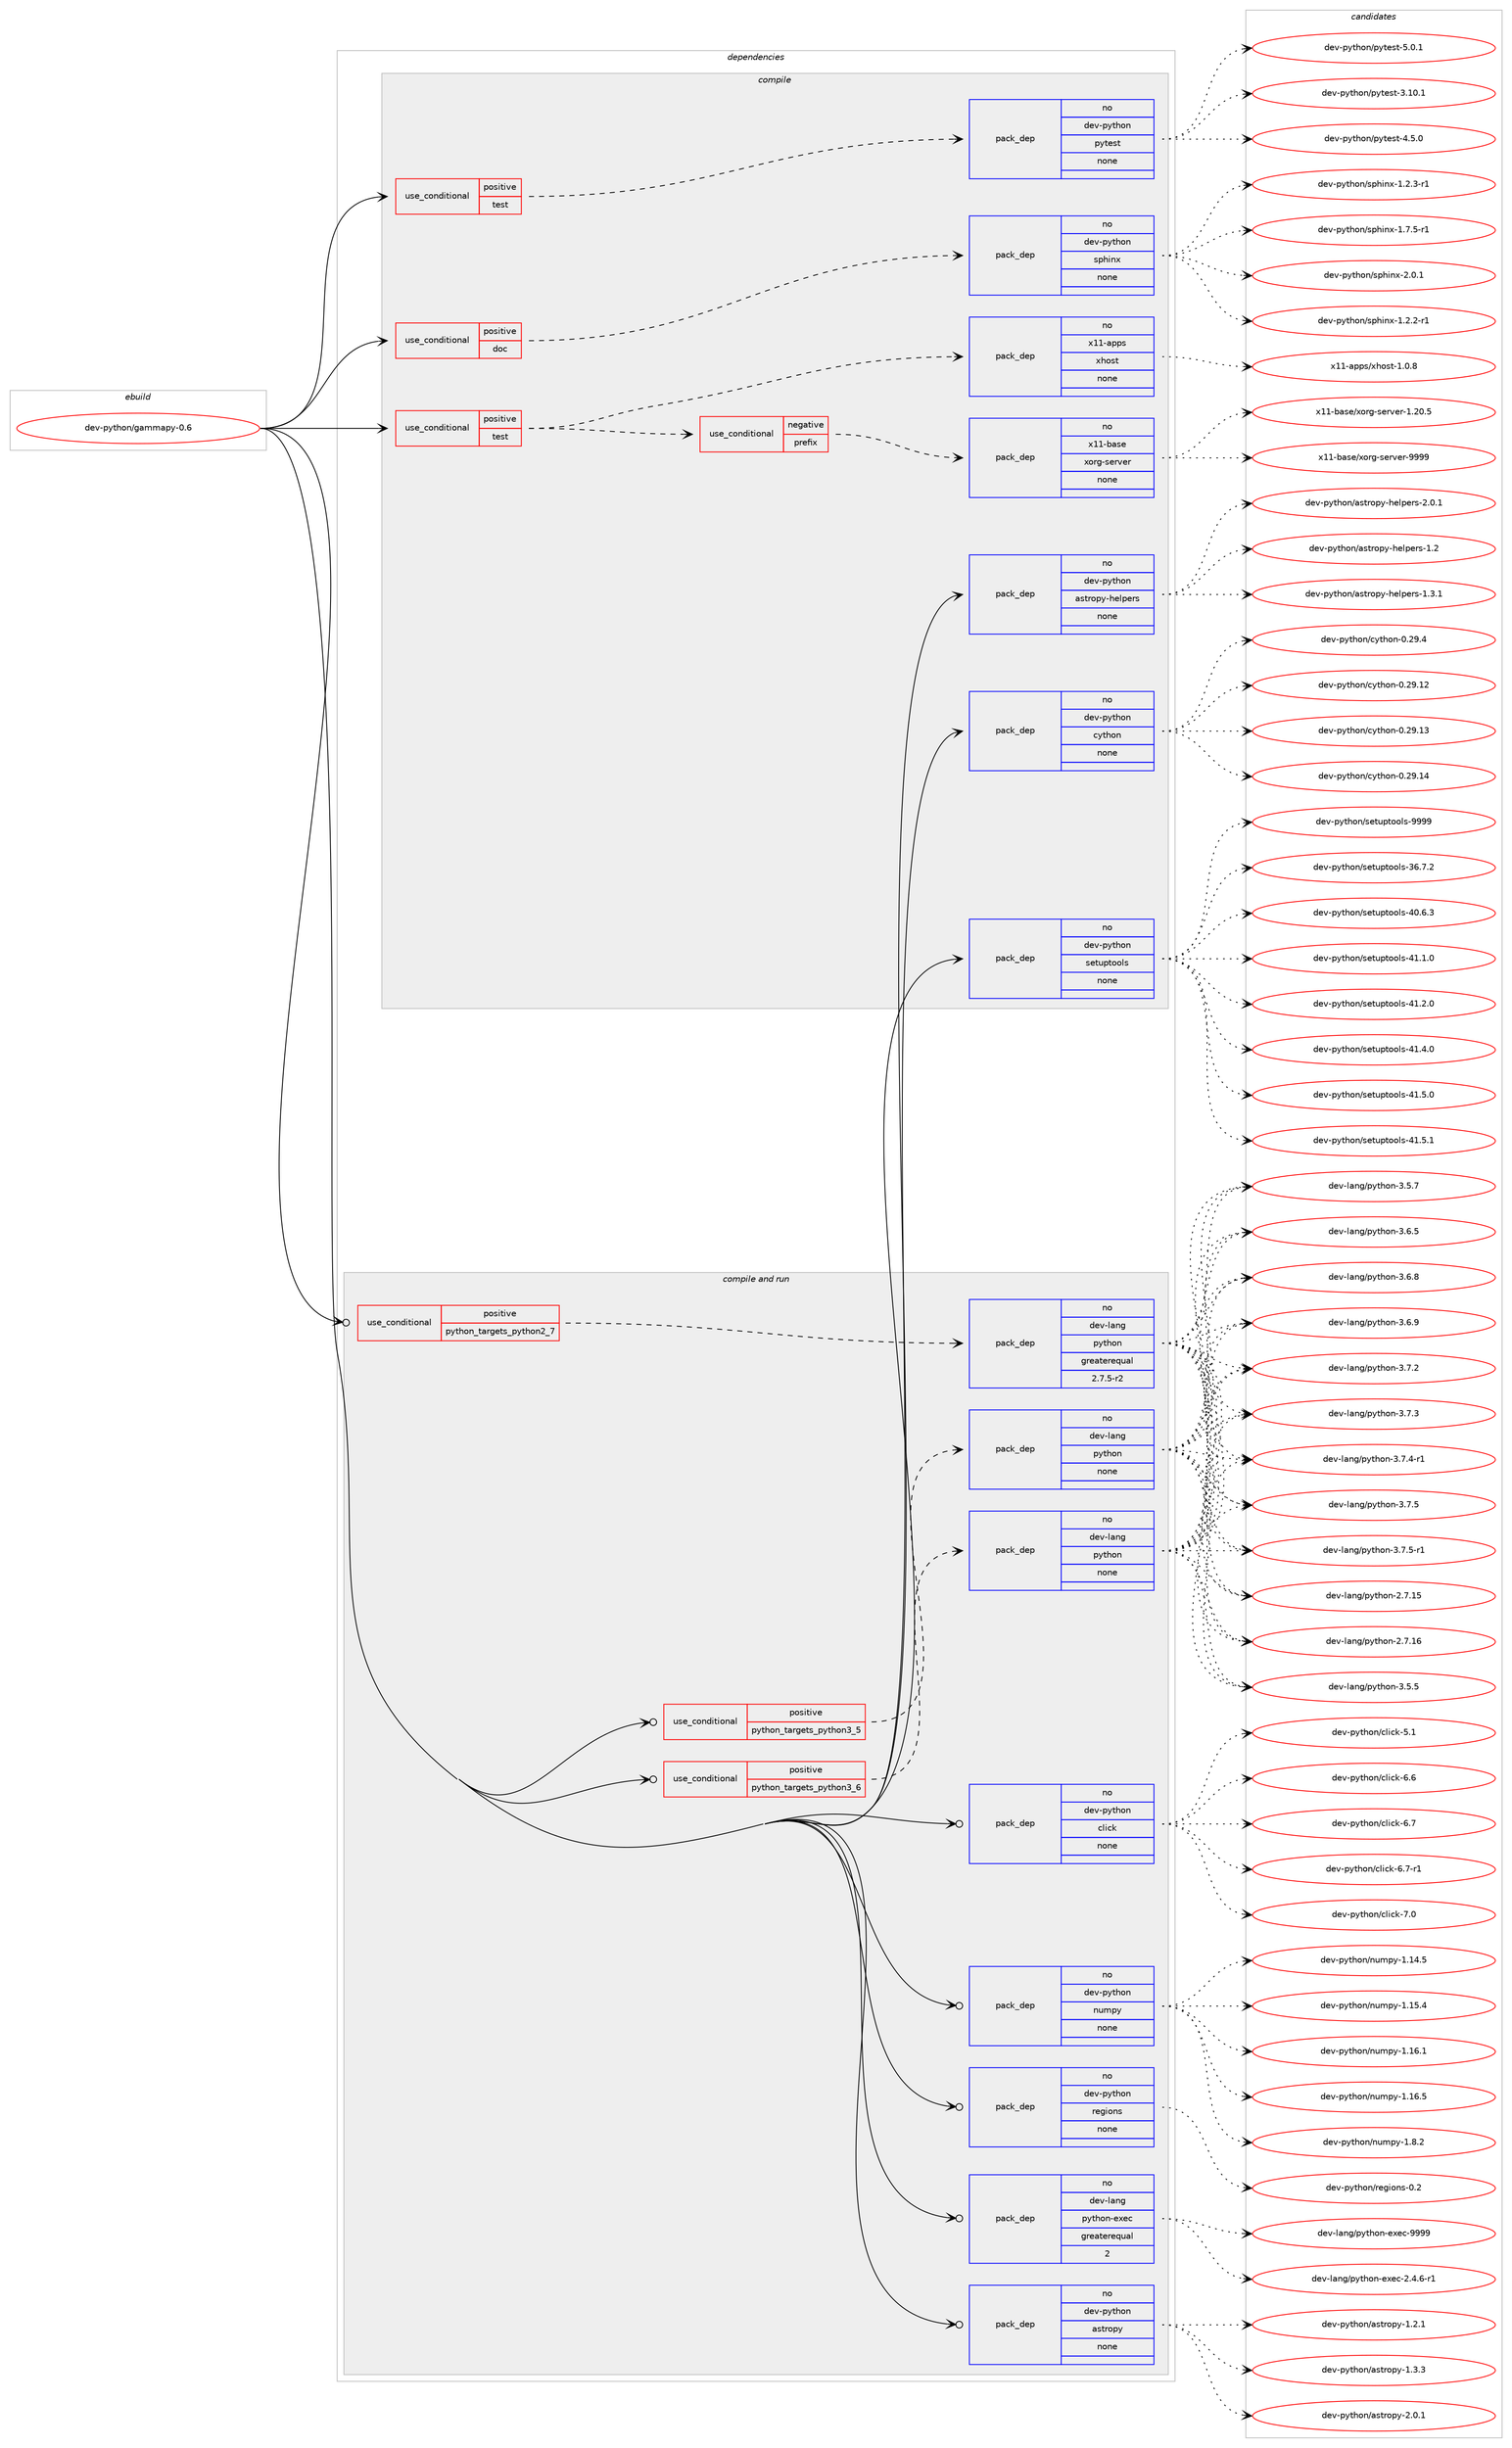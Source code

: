 digraph prolog {

# *************
# Graph options
# *************

newrank=true;
concentrate=true;
compound=true;
graph [rankdir=LR,fontname=Helvetica,fontsize=10,ranksep=1.5];#, ranksep=2.5, nodesep=0.2];
edge  [arrowhead=vee];
node  [fontname=Helvetica,fontsize=10];

# **********
# The ebuild
# **********

subgraph cluster_leftcol {
color=gray;
rank=same;
label=<<i>ebuild</i>>;
id [label="dev-python/gammapy-0.6", color=red, width=4, href="../dev-python/gammapy-0.6.svg"];
}

# ****************
# The dependencies
# ****************

subgraph cluster_midcol {
color=gray;
label=<<i>dependencies</i>>;
subgraph cluster_compile {
fillcolor="#eeeeee";
style=filled;
label=<<i>compile</i>>;
subgraph cond139874 {
dependency606171 [label=<<TABLE BORDER="0" CELLBORDER="1" CELLSPACING="0" CELLPADDING="4"><TR><TD ROWSPAN="3" CELLPADDING="10">use_conditional</TD></TR><TR><TD>positive</TD></TR><TR><TD>doc</TD></TR></TABLE>>, shape=none, color=red];
subgraph pack454500 {
dependency606172 [label=<<TABLE BORDER="0" CELLBORDER="1" CELLSPACING="0" CELLPADDING="4" WIDTH="220"><TR><TD ROWSPAN="6" CELLPADDING="30">pack_dep</TD></TR><TR><TD WIDTH="110">no</TD></TR><TR><TD>dev-python</TD></TR><TR><TD>sphinx</TD></TR><TR><TD>none</TD></TR><TR><TD></TD></TR></TABLE>>, shape=none, color=blue];
}
dependency606171:e -> dependency606172:w [weight=20,style="dashed",arrowhead="vee"];
}
id:e -> dependency606171:w [weight=20,style="solid",arrowhead="vee"];
subgraph cond139875 {
dependency606173 [label=<<TABLE BORDER="0" CELLBORDER="1" CELLSPACING="0" CELLPADDING="4"><TR><TD ROWSPAN="3" CELLPADDING="10">use_conditional</TD></TR><TR><TD>positive</TD></TR><TR><TD>test</TD></TR></TABLE>>, shape=none, color=red];
subgraph cond139876 {
dependency606174 [label=<<TABLE BORDER="0" CELLBORDER="1" CELLSPACING="0" CELLPADDING="4"><TR><TD ROWSPAN="3" CELLPADDING="10">use_conditional</TD></TR><TR><TD>negative</TD></TR><TR><TD>prefix</TD></TR></TABLE>>, shape=none, color=red];
subgraph pack454501 {
dependency606175 [label=<<TABLE BORDER="0" CELLBORDER="1" CELLSPACING="0" CELLPADDING="4" WIDTH="220"><TR><TD ROWSPAN="6" CELLPADDING="30">pack_dep</TD></TR><TR><TD WIDTH="110">no</TD></TR><TR><TD>x11-base</TD></TR><TR><TD>xorg-server</TD></TR><TR><TD>none</TD></TR><TR><TD></TD></TR></TABLE>>, shape=none, color=blue];
}
dependency606174:e -> dependency606175:w [weight=20,style="dashed",arrowhead="vee"];
}
dependency606173:e -> dependency606174:w [weight=20,style="dashed",arrowhead="vee"];
subgraph pack454502 {
dependency606176 [label=<<TABLE BORDER="0" CELLBORDER="1" CELLSPACING="0" CELLPADDING="4" WIDTH="220"><TR><TD ROWSPAN="6" CELLPADDING="30">pack_dep</TD></TR><TR><TD WIDTH="110">no</TD></TR><TR><TD>x11-apps</TD></TR><TR><TD>xhost</TD></TR><TR><TD>none</TD></TR><TR><TD></TD></TR></TABLE>>, shape=none, color=blue];
}
dependency606173:e -> dependency606176:w [weight=20,style="dashed",arrowhead="vee"];
}
id:e -> dependency606173:w [weight=20,style="solid",arrowhead="vee"];
subgraph cond139877 {
dependency606177 [label=<<TABLE BORDER="0" CELLBORDER="1" CELLSPACING="0" CELLPADDING="4"><TR><TD ROWSPAN="3" CELLPADDING="10">use_conditional</TD></TR><TR><TD>positive</TD></TR><TR><TD>test</TD></TR></TABLE>>, shape=none, color=red];
subgraph pack454503 {
dependency606178 [label=<<TABLE BORDER="0" CELLBORDER="1" CELLSPACING="0" CELLPADDING="4" WIDTH="220"><TR><TD ROWSPAN="6" CELLPADDING="30">pack_dep</TD></TR><TR><TD WIDTH="110">no</TD></TR><TR><TD>dev-python</TD></TR><TR><TD>pytest</TD></TR><TR><TD>none</TD></TR><TR><TD></TD></TR></TABLE>>, shape=none, color=blue];
}
dependency606177:e -> dependency606178:w [weight=20,style="dashed",arrowhead="vee"];
}
id:e -> dependency606177:w [weight=20,style="solid",arrowhead="vee"];
subgraph pack454504 {
dependency606179 [label=<<TABLE BORDER="0" CELLBORDER="1" CELLSPACING="0" CELLPADDING="4" WIDTH="220"><TR><TD ROWSPAN="6" CELLPADDING="30">pack_dep</TD></TR><TR><TD WIDTH="110">no</TD></TR><TR><TD>dev-python</TD></TR><TR><TD>astropy-helpers</TD></TR><TR><TD>none</TD></TR><TR><TD></TD></TR></TABLE>>, shape=none, color=blue];
}
id:e -> dependency606179:w [weight=20,style="solid",arrowhead="vee"];
subgraph pack454505 {
dependency606180 [label=<<TABLE BORDER="0" CELLBORDER="1" CELLSPACING="0" CELLPADDING="4" WIDTH="220"><TR><TD ROWSPAN="6" CELLPADDING="30">pack_dep</TD></TR><TR><TD WIDTH="110">no</TD></TR><TR><TD>dev-python</TD></TR><TR><TD>cython</TD></TR><TR><TD>none</TD></TR><TR><TD></TD></TR></TABLE>>, shape=none, color=blue];
}
id:e -> dependency606180:w [weight=20,style="solid",arrowhead="vee"];
subgraph pack454506 {
dependency606181 [label=<<TABLE BORDER="0" CELLBORDER="1" CELLSPACING="0" CELLPADDING="4" WIDTH="220"><TR><TD ROWSPAN="6" CELLPADDING="30">pack_dep</TD></TR><TR><TD WIDTH="110">no</TD></TR><TR><TD>dev-python</TD></TR><TR><TD>setuptools</TD></TR><TR><TD>none</TD></TR><TR><TD></TD></TR></TABLE>>, shape=none, color=blue];
}
id:e -> dependency606181:w [weight=20,style="solid",arrowhead="vee"];
}
subgraph cluster_compileandrun {
fillcolor="#eeeeee";
style=filled;
label=<<i>compile and run</i>>;
subgraph cond139878 {
dependency606182 [label=<<TABLE BORDER="0" CELLBORDER="1" CELLSPACING="0" CELLPADDING="4"><TR><TD ROWSPAN="3" CELLPADDING="10">use_conditional</TD></TR><TR><TD>positive</TD></TR><TR><TD>python_targets_python2_7</TD></TR></TABLE>>, shape=none, color=red];
subgraph pack454507 {
dependency606183 [label=<<TABLE BORDER="0" CELLBORDER="1" CELLSPACING="0" CELLPADDING="4" WIDTH="220"><TR><TD ROWSPAN="6" CELLPADDING="30">pack_dep</TD></TR><TR><TD WIDTH="110">no</TD></TR><TR><TD>dev-lang</TD></TR><TR><TD>python</TD></TR><TR><TD>greaterequal</TD></TR><TR><TD>2.7.5-r2</TD></TR></TABLE>>, shape=none, color=blue];
}
dependency606182:e -> dependency606183:w [weight=20,style="dashed",arrowhead="vee"];
}
id:e -> dependency606182:w [weight=20,style="solid",arrowhead="odotvee"];
subgraph cond139879 {
dependency606184 [label=<<TABLE BORDER="0" CELLBORDER="1" CELLSPACING="0" CELLPADDING="4"><TR><TD ROWSPAN="3" CELLPADDING="10">use_conditional</TD></TR><TR><TD>positive</TD></TR><TR><TD>python_targets_python3_5</TD></TR></TABLE>>, shape=none, color=red];
subgraph pack454508 {
dependency606185 [label=<<TABLE BORDER="0" CELLBORDER="1" CELLSPACING="0" CELLPADDING="4" WIDTH="220"><TR><TD ROWSPAN="6" CELLPADDING="30">pack_dep</TD></TR><TR><TD WIDTH="110">no</TD></TR><TR><TD>dev-lang</TD></TR><TR><TD>python</TD></TR><TR><TD>none</TD></TR><TR><TD></TD></TR></TABLE>>, shape=none, color=blue];
}
dependency606184:e -> dependency606185:w [weight=20,style="dashed",arrowhead="vee"];
}
id:e -> dependency606184:w [weight=20,style="solid",arrowhead="odotvee"];
subgraph cond139880 {
dependency606186 [label=<<TABLE BORDER="0" CELLBORDER="1" CELLSPACING="0" CELLPADDING="4"><TR><TD ROWSPAN="3" CELLPADDING="10">use_conditional</TD></TR><TR><TD>positive</TD></TR><TR><TD>python_targets_python3_6</TD></TR></TABLE>>, shape=none, color=red];
subgraph pack454509 {
dependency606187 [label=<<TABLE BORDER="0" CELLBORDER="1" CELLSPACING="0" CELLPADDING="4" WIDTH="220"><TR><TD ROWSPAN="6" CELLPADDING="30">pack_dep</TD></TR><TR><TD WIDTH="110">no</TD></TR><TR><TD>dev-lang</TD></TR><TR><TD>python</TD></TR><TR><TD>none</TD></TR><TR><TD></TD></TR></TABLE>>, shape=none, color=blue];
}
dependency606186:e -> dependency606187:w [weight=20,style="dashed",arrowhead="vee"];
}
id:e -> dependency606186:w [weight=20,style="solid",arrowhead="odotvee"];
subgraph pack454510 {
dependency606188 [label=<<TABLE BORDER="0" CELLBORDER="1" CELLSPACING="0" CELLPADDING="4" WIDTH="220"><TR><TD ROWSPAN="6" CELLPADDING="30">pack_dep</TD></TR><TR><TD WIDTH="110">no</TD></TR><TR><TD>dev-lang</TD></TR><TR><TD>python-exec</TD></TR><TR><TD>greaterequal</TD></TR><TR><TD>2</TD></TR></TABLE>>, shape=none, color=blue];
}
id:e -> dependency606188:w [weight=20,style="solid",arrowhead="odotvee"];
subgraph pack454511 {
dependency606189 [label=<<TABLE BORDER="0" CELLBORDER="1" CELLSPACING="0" CELLPADDING="4" WIDTH="220"><TR><TD ROWSPAN="6" CELLPADDING="30">pack_dep</TD></TR><TR><TD WIDTH="110">no</TD></TR><TR><TD>dev-python</TD></TR><TR><TD>astropy</TD></TR><TR><TD>none</TD></TR><TR><TD></TD></TR></TABLE>>, shape=none, color=blue];
}
id:e -> dependency606189:w [weight=20,style="solid",arrowhead="odotvee"];
subgraph pack454512 {
dependency606190 [label=<<TABLE BORDER="0" CELLBORDER="1" CELLSPACING="0" CELLPADDING="4" WIDTH="220"><TR><TD ROWSPAN="6" CELLPADDING="30">pack_dep</TD></TR><TR><TD WIDTH="110">no</TD></TR><TR><TD>dev-python</TD></TR><TR><TD>click</TD></TR><TR><TD>none</TD></TR><TR><TD></TD></TR></TABLE>>, shape=none, color=blue];
}
id:e -> dependency606190:w [weight=20,style="solid",arrowhead="odotvee"];
subgraph pack454513 {
dependency606191 [label=<<TABLE BORDER="0" CELLBORDER="1" CELLSPACING="0" CELLPADDING="4" WIDTH="220"><TR><TD ROWSPAN="6" CELLPADDING="30">pack_dep</TD></TR><TR><TD WIDTH="110">no</TD></TR><TR><TD>dev-python</TD></TR><TR><TD>numpy</TD></TR><TR><TD>none</TD></TR><TR><TD></TD></TR></TABLE>>, shape=none, color=blue];
}
id:e -> dependency606191:w [weight=20,style="solid",arrowhead="odotvee"];
subgraph pack454514 {
dependency606192 [label=<<TABLE BORDER="0" CELLBORDER="1" CELLSPACING="0" CELLPADDING="4" WIDTH="220"><TR><TD ROWSPAN="6" CELLPADDING="30">pack_dep</TD></TR><TR><TD WIDTH="110">no</TD></TR><TR><TD>dev-python</TD></TR><TR><TD>regions</TD></TR><TR><TD>none</TD></TR><TR><TD></TD></TR></TABLE>>, shape=none, color=blue];
}
id:e -> dependency606192:w [weight=20,style="solid",arrowhead="odotvee"];
}
subgraph cluster_run {
fillcolor="#eeeeee";
style=filled;
label=<<i>run</i>>;
}
}

# **************
# The candidates
# **************

subgraph cluster_choices {
rank=same;
color=gray;
label=<<i>candidates</i>>;

subgraph choice454500 {
color=black;
nodesep=1;
choice10010111845112121116104111110471151121041051101204549465046504511449 [label="dev-python/sphinx-1.2.2-r1", color=red, width=4,href="../dev-python/sphinx-1.2.2-r1.svg"];
choice10010111845112121116104111110471151121041051101204549465046514511449 [label="dev-python/sphinx-1.2.3-r1", color=red, width=4,href="../dev-python/sphinx-1.2.3-r1.svg"];
choice10010111845112121116104111110471151121041051101204549465546534511449 [label="dev-python/sphinx-1.7.5-r1", color=red, width=4,href="../dev-python/sphinx-1.7.5-r1.svg"];
choice1001011184511212111610411111047115112104105110120455046484649 [label="dev-python/sphinx-2.0.1", color=red, width=4,href="../dev-python/sphinx-2.0.1.svg"];
dependency606172:e -> choice10010111845112121116104111110471151121041051101204549465046504511449:w [style=dotted,weight="100"];
dependency606172:e -> choice10010111845112121116104111110471151121041051101204549465046514511449:w [style=dotted,weight="100"];
dependency606172:e -> choice10010111845112121116104111110471151121041051101204549465546534511449:w [style=dotted,weight="100"];
dependency606172:e -> choice1001011184511212111610411111047115112104105110120455046484649:w [style=dotted,weight="100"];
}
subgraph choice454501 {
color=black;
nodesep=1;
choice1204949459897115101471201111141034511510111411810111445494650484653 [label="x11-base/xorg-server-1.20.5", color=red, width=4,href="../x11-base/xorg-server-1.20.5.svg"];
choice120494945989711510147120111114103451151011141181011144557575757 [label="x11-base/xorg-server-9999", color=red, width=4,href="../x11-base/xorg-server-9999.svg"];
dependency606175:e -> choice1204949459897115101471201111141034511510111411810111445494650484653:w [style=dotted,weight="100"];
dependency606175:e -> choice120494945989711510147120111114103451151011141181011144557575757:w [style=dotted,weight="100"];
}
subgraph choice454502 {
color=black;
nodesep=1;
choice1204949459711211211547120104111115116454946484656 [label="x11-apps/xhost-1.0.8", color=red, width=4,href="../x11-apps/xhost-1.0.8.svg"];
dependency606176:e -> choice1204949459711211211547120104111115116454946484656:w [style=dotted,weight="100"];
}
subgraph choice454503 {
color=black;
nodesep=1;
choice100101118451121211161041111104711212111610111511645514649484649 [label="dev-python/pytest-3.10.1", color=red, width=4,href="../dev-python/pytest-3.10.1.svg"];
choice1001011184511212111610411111047112121116101115116455246534648 [label="dev-python/pytest-4.5.0", color=red, width=4,href="../dev-python/pytest-4.5.0.svg"];
choice1001011184511212111610411111047112121116101115116455346484649 [label="dev-python/pytest-5.0.1", color=red, width=4,href="../dev-python/pytest-5.0.1.svg"];
dependency606178:e -> choice100101118451121211161041111104711212111610111511645514649484649:w [style=dotted,weight="100"];
dependency606178:e -> choice1001011184511212111610411111047112121116101115116455246534648:w [style=dotted,weight="100"];
dependency606178:e -> choice1001011184511212111610411111047112121116101115116455346484649:w [style=dotted,weight="100"];
}
subgraph choice454504 {
color=black;
nodesep=1;
choice1001011184511212111610411111047971151161141111121214510410110811210111411545494650 [label="dev-python/astropy-helpers-1.2", color=red, width=4,href="../dev-python/astropy-helpers-1.2.svg"];
choice10010111845112121116104111110479711511611411111212145104101108112101114115454946514649 [label="dev-python/astropy-helpers-1.3.1", color=red, width=4,href="../dev-python/astropy-helpers-1.3.1.svg"];
choice10010111845112121116104111110479711511611411111212145104101108112101114115455046484649 [label="dev-python/astropy-helpers-2.0.1", color=red, width=4,href="../dev-python/astropy-helpers-2.0.1.svg"];
dependency606179:e -> choice1001011184511212111610411111047971151161141111121214510410110811210111411545494650:w [style=dotted,weight="100"];
dependency606179:e -> choice10010111845112121116104111110479711511611411111212145104101108112101114115454946514649:w [style=dotted,weight="100"];
dependency606179:e -> choice10010111845112121116104111110479711511611411111212145104101108112101114115455046484649:w [style=dotted,weight="100"];
}
subgraph choice454505 {
color=black;
nodesep=1;
choice1001011184511212111610411111047991211161041111104548465057464950 [label="dev-python/cython-0.29.12", color=red, width=4,href="../dev-python/cython-0.29.12.svg"];
choice1001011184511212111610411111047991211161041111104548465057464951 [label="dev-python/cython-0.29.13", color=red, width=4,href="../dev-python/cython-0.29.13.svg"];
choice1001011184511212111610411111047991211161041111104548465057464952 [label="dev-python/cython-0.29.14", color=red, width=4,href="../dev-python/cython-0.29.14.svg"];
choice10010111845112121116104111110479912111610411111045484650574652 [label="dev-python/cython-0.29.4", color=red, width=4,href="../dev-python/cython-0.29.4.svg"];
dependency606180:e -> choice1001011184511212111610411111047991211161041111104548465057464950:w [style=dotted,weight="100"];
dependency606180:e -> choice1001011184511212111610411111047991211161041111104548465057464951:w [style=dotted,weight="100"];
dependency606180:e -> choice1001011184511212111610411111047991211161041111104548465057464952:w [style=dotted,weight="100"];
dependency606180:e -> choice10010111845112121116104111110479912111610411111045484650574652:w [style=dotted,weight="100"];
}
subgraph choice454506 {
color=black;
nodesep=1;
choice100101118451121211161041111104711510111611711211611111110811545515446554650 [label="dev-python/setuptools-36.7.2", color=red, width=4,href="../dev-python/setuptools-36.7.2.svg"];
choice100101118451121211161041111104711510111611711211611111110811545524846544651 [label="dev-python/setuptools-40.6.3", color=red, width=4,href="../dev-python/setuptools-40.6.3.svg"];
choice100101118451121211161041111104711510111611711211611111110811545524946494648 [label="dev-python/setuptools-41.1.0", color=red, width=4,href="../dev-python/setuptools-41.1.0.svg"];
choice100101118451121211161041111104711510111611711211611111110811545524946504648 [label="dev-python/setuptools-41.2.0", color=red, width=4,href="../dev-python/setuptools-41.2.0.svg"];
choice100101118451121211161041111104711510111611711211611111110811545524946524648 [label="dev-python/setuptools-41.4.0", color=red, width=4,href="../dev-python/setuptools-41.4.0.svg"];
choice100101118451121211161041111104711510111611711211611111110811545524946534648 [label="dev-python/setuptools-41.5.0", color=red, width=4,href="../dev-python/setuptools-41.5.0.svg"];
choice100101118451121211161041111104711510111611711211611111110811545524946534649 [label="dev-python/setuptools-41.5.1", color=red, width=4,href="../dev-python/setuptools-41.5.1.svg"];
choice10010111845112121116104111110471151011161171121161111111081154557575757 [label="dev-python/setuptools-9999", color=red, width=4,href="../dev-python/setuptools-9999.svg"];
dependency606181:e -> choice100101118451121211161041111104711510111611711211611111110811545515446554650:w [style=dotted,weight="100"];
dependency606181:e -> choice100101118451121211161041111104711510111611711211611111110811545524846544651:w [style=dotted,weight="100"];
dependency606181:e -> choice100101118451121211161041111104711510111611711211611111110811545524946494648:w [style=dotted,weight="100"];
dependency606181:e -> choice100101118451121211161041111104711510111611711211611111110811545524946504648:w [style=dotted,weight="100"];
dependency606181:e -> choice100101118451121211161041111104711510111611711211611111110811545524946524648:w [style=dotted,weight="100"];
dependency606181:e -> choice100101118451121211161041111104711510111611711211611111110811545524946534648:w [style=dotted,weight="100"];
dependency606181:e -> choice100101118451121211161041111104711510111611711211611111110811545524946534649:w [style=dotted,weight="100"];
dependency606181:e -> choice10010111845112121116104111110471151011161171121161111111081154557575757:w [style=dotted,weight="100"];
}
subgraph choice454507 {
color=black;
nodesep=1;
choice10010111845108971101034711212111610411111045504655464953 [label="dev-lang/python-2.7.15", color=red, width=4,href="../dev-lang/python-2.7.15.svg"];
choice10010111845108971101034711212111610411111045504655464954 [label="dev-lang/python-2.7.16", color=red, width=4,href="../dev-lang/python-2.7.16.svg"];
choice100101118451089711010347112121116104111110455146534653 [label="dev-lang/python-3.5.5", color=red, width=4,href="../dev-lang/python-3.5.5.svg"];
choice100101118451089711010347112121116104111110455146534655 [label="dev-lang/python-3.5.7", color=red, width=4,href="../dev-lang/python-3.5.7.svg"];
choice100101118451089711010347112121116104111110455146544653 [label="dev-lang/python-3.6.5", color=red, width=4,href="../dev-lang/python-3.6.5.svg"];
choice100101118451089711010347112121116104111110455146544656 [label="dev-lang/python-3.6.8", color=red, width=4,href="../dev-lang/python-3.6.8.svg"];
choice100101118451089711010347112121116104111110455146544657 [label="dev-lang/python-3.6.9", color=red, width=4,href="../dev-lang/python-3.6.9.svg"];
choice100101118451089711010347112121116104111110455146554650 [label="dev-lang/python-3.7.2", color=red, width=4,href="../dev-lang/python-3.7.2.svg"];
choice100101118451089711010347112121116104111110455146554651 [label="dev-lang/python-3.7.3", color=red, width=4,href="../dev-lang/python-3.7.3.svg"];
choice1001011184510897110103471121211161041111104551465546524511449 [label="dev-lang/python-3.7.4-r1", color=red, width=4,href="../dev-lang/python-3.7.4-r1.svg"];
choice100101118451089711010347112121116104111110455146554653 [label="dev-lang/python-3.7.5", color=red, width=4,href="../dev-lang/python-3.7.5.svg"];
choice1001011184510897110103471121211161041111104551465546534511449 [label="dev-lang/python-3.7.5-r1", color=red, width=4,href="../dev-lang/python-3.7.5-r1.svg"];
dependency606183:e -> choice10010111845108971101034711212111610411111045504655464953:w [style=dotted,weight="100"];
dependency606183:e -> choice10010111845108971101034711212111610411111045504655464954:w [style=dotted,weight="100"];
dependency606183:e -> choice100101118451089711010347112121116104111110455146534653:w [style=dotted,weight="100"];
dependency606183:e -> choice100101118451089711010347112121116104111110455146534655:w [style=dotted,weight="100"];
dependency606183:e -> choice100101118451089711010347112121116104111110455146544653:w [style=dotted,weight="100"];
dependency606183:e -> choice100101118451089711010347112121116104111110455146544656:w [style=dotted,weight="100"];
dependency606183:e -> choice100101118451089711010347112121116104111110455146544657:w [style=dotted,weight="100"];
dependency606183:e -> choice100101118451089711010347112121116104111110455146554650:w [style=dotted,weight="100"];
dependency606183:e -> choice100101118451089711010347112121116104111110455146554651:w [style=dotted,weight="100"];
dependency606183:e -> choice1001011184510897110103471121211161041111104551465546524511449:w [style=dotted,weight="100"];
dependency606183:e -> choice100101118451089711010347112121116104111110455146554653:w [style=dotted,weight="100"];
dependency606183:e -> choice1001011184510897110103471121211161041111104551465546534511449:w [style=dotted,weight="100"];
}
subgraph choice454508 {
color=black;
nodesep=1;
choice10010111845108971101034711212111610411111045504655464953 [label="dev-lang/python-2.7.15", color=red, width=4,href="../dev-lang/python-2.7.15.svg"];
choice10010111845108971101034711212111610411111045504655464954 [label="dev-lang/python-2.7.16", color=red, width=4,href="../dev-lang/python-2.7.16.svg"];
choice100101118451089711010347112121116104111110455146534653 [label="dev-lang/python-3.5.5", color=red, width=4,href="../dev-lang/python-3.5.5.svg"];
choice100101118451089711010347112121116104111110455146534655 [label="dev-lang/python-3.5.7", color=red, width=4,href="../dev-lang/python-3.5.7.svg"];
choice100101118451089711010347112121116104111110455146544653 [label="dev-lang/python-3.6.5", color=red, width=4,href="../dev-lang/python-3.6.5.svg"];
choice100101118451089711010347112121116104111110455146544656 [label="dev-lang/python-3.6.8", color=red, width=4,href="../dev-lang/python-3.6.8.svg"];
choice100101118451089711010347112121116104111110455146544657 [label="dev-lang/python-3.6.9", color=red, width=4,href="../dev-lang/python-3.6.9.svg"];
choice100101118451089711010347112121116104111110455146554650 [label="dev-lang/python-3.7.2", color=red, width=4,href="../dev-lang/python-3.7.2.svg"];
choice100101118451089711010347112121116104111110455146554651 [label="dev-lang/python-3.7.3", color=red, width=4,href="../dev-lang/python-3.7.3.svg"];
choice1001011184510897110103471121211161041111104551465546524511449 [label="dev-lang/python-3.7.4-r1", color=red, width=4,href="../dev-lang/python-3.7.4-r1.svg"];
choice100101118451089711010347112121116104111110455146554653 [label="dev-lang/python-3.7.5", color=red, width=4,href="../dev-lang/python-3.7.5.svg"];
choice1001011184510897110103471121211161041111104551465546534511449 [label="dev-lang/python-3.7.5-r1", color=red, width=4,href="../dev-lang/python-3.7.5-r1.svg"];
dependency606185:e -> choice10010111845108971101034711212111610411111045504655464953:w [style=dotted,weight="100"];
dependency606185:e -> choice10010111845108971101034711212111610411111045504655464954:w [style=dotted,weight="100"];
dependency606185:e -> choice100101118451089711010347112121116104111110455146534653:w [style=dotted,weight="100"];
dependency606185:e -> choice100101118451089711010347112121116104111110455146534655:w [style=dotted,weight="100"];
dependency606185:e -> choice100101118451089711010347112121116104111110455146544653:w [style=dotted,weight="100"];
dependency606185:e -> choice100101118451089711010347112121116104111110455146544656:w [style=dotted,weight="100"];
dependency606185:e -> choice100101118451089711010347112121116104111110455146544657:w [style=dotted,weight="100"];
dependency606185:e -> choice100101118451089711010347112121116104111110455146554650:w [style=dotted,weight="100"];
dependency606185:e -> choice100101118451089711010347112121116104111110455146554651:w [style=dotted,weight="100"];
dependency606185:e -> choice1001011184510897110103471121211161041111104551465546524511449:w [style=dotted,weight="100"];
dependency606185:e -> choice100101118451089711010347112121116104111110455146554653:w [style=dotted,weight="100"];
dependency606185:e -> choice1001011184510897110103471121211161041111104551465546534511449:w [style=dotted,weight="100"];
}
subgraph choice454509 {
color=black;
nodesep=1;
choice10010111845108971101034711212111610411111045504655464953 [label="dev-lang/python-2.7.15", color=red, width=4,href="../dev-lang/python-2.7.15.svg"];
choice10010111845108971101034711212111610411111045504655464954 [label="dev-lang/python-2.7.16", color=red, width=4,href="../dev-lang/python-2.7.16.svg"];
choice100101118451089711010347112121116104111110455146534653 [label="dev-lang/python-3.5.5", color=red, width=4,href="../dev-lang/python-3.5.5.svg"];
choice100101118451089711010347112121116104111110455146534655 [label="dev-lang/python-3.5.7", color=red, width=4,href="../dev-lang/python-3.5.7.svg"];
choice100101118451089711010347112121116104111110455146544653 [label="dev-lang/python-3.6.5", color=red, width=4,href="../dev-lang/python-3.6.5.svg"];
choice100101118451089711010347112121116104111110455146544656 [label="dev-lang/python-3.6.8", color=red, width=4,href="../dev-lang/python-3.6.8.svg"];
choice100101118451089711010347112121116104111110455146544657 [label="dev-lang/python-3.6.9", color=red, width=4,href="../dev-lang/python-3.6.9.svg"];
choice100101118451089711010347112121116104111110455146554650 [label="dev-lang/python-3.7.2", color=red, width=4,href="../dev-lang/python-3.7.2.svg"];
choice100101118451089711010347112121116104111110455146554651 [label="dev-lang/python-3.7.3", color=red, width=4,href="../dev-lang/python-3.7.3.svg"];
choice1001011184510897110103471121211161041111104551465546524511449 [label="dev-lang/python-3.7.4-r1", color=red, width=4,href="../dev-lang/python-3.7.4-r1.svg"];
choice100101118451089711010347112121116104111110455146554653 [label="dev-lang/python-3.7.5", color=red, width=4,href="../dev-lang/python-3.7.5.svg"];
choice1001011184510897110103471121211161041111104551465546534511449 [label="dev-lang/python-3.7.5-r1", color=red, width=4,href="../dev-lang/python-3.7.5-r1.svg"];
dependency606187:e -> choice10010111845108971101034711212111610411111045504655464953:w [style=dotted,weight="100"];
dependency606187:e -> choice10010111845108971101034711212111610411111045504655464954:w [style=dotted,weight="100"];
dependency606187:e -> choice100101118451089711010347112121116104111110455146534653:w [style=dotted,weight="100"];
dependency606187:e -> choice100101118451089711010347112121116104111110455146534655:w [style=dotted,weight="100"];
dependency606187:e -> choice100101118451089711010347112121116104111110455146544653:w [style=dotted,weight="100"];
dependency606187:e -> choice100101118451089711010347112121116104111110455146544656:w [style=dotted,weight="100"];
dependency606187:e -> choice100101118451089711010347112121116104111110455146544657:w [style=dotted,weight="100"];
dependency606187:e -> choice100101118451089711010347112121116104111110455146554650:w [style=dotted,weight="100"];
dependency606187:e -> choice100101118451089711010347112121116104111110455146554651:w [style=dotted,weight="100"];
dependency606187:e -> choice1001011184510897110103471121211161041111104551465546524511449:w [style=dotted,weight="100"];
dependency606187:e -> choice100101118451089711010347112121116104111110455146554653:w [style=dotted,weight="100"];
dependency606187:e -> choice1001011184510897110103471121211161041111104551465546534511449:w [style=dotted,weight="100"];
}
subgraph choice454510 {
color=black;
nodesep=1;
choice10010111845108971101034711212111610411111045101120101994550465246544511449 [label="dev-lang/python-exec-2.4.6-r1", color=red, width=4,href="../dev-lang/python-exec-2.4.6-r1.svg"];
choice10010111845108971101034711212111610411111045101120101994557575757 [label="dev-lang/python-exec-9999", color=red, width=4,href="../dev-lang/python-exec-9999.svg"];
dependency606188:e -> choice10010111845108971101034711212111610411111045101120101994550465246544511449:w [style=dotted,weight="100"];
dependency606188:e -> choice10010111845108971101034711212111610411111045101120101994557575757:w [style=dotted,weight="100"];
}
subgraph choice454511 {
color=black;
nodesep=1;
choice100101118451121211161041111104797115116114111112121454946504649 [label="dev-python/astropy-1.2.1", color=red, width=4,href="../dev-python/astropy-1.2.1.svg"];
choice100101118451121211161041111104797115116114111112121454946514651 [label="dev-python/astropy-1.3.3", color=red, width=4,href="../dev-python/astropy-1.3.3.svg"];
choice100101118451121211161041111104797115116114111112121455046484649 [label="dev-python/astropy-2.0.1", color=red, width=4,href="../dev-python/astropy-2.0.1.svg"];
dependency606189:e -> choice100101118451121211161041111104797115116114111112121454946504649:w [style=dotted,weight="100"];
dependency606189:e -> choice100101118451121211161041111104797115116114111112121454946514651:w [style=dotted,weight="100"];
dependency606189:e -> choice100101118451121211161041111104797115116114111112121455046484649:w [style=dotted,weight="100"];
}
subgraph choice454512 {
color=black;
nodesep=1;
choice1001011184511212111610411111047991081059910745534649 [label="dev-python/click-5.1", color=red, width=4,href="../dev-python/click-5.1.svg"];
choice1001011184511212111610411111047991081059910745544654 [label="dev-python/click-6.6", color=red, width=4,href="../dev-python/click-6.6.svg"];
choice1001011184511212111610411111047991081059910745544655 [label="dev-python/click-6.7", color=red, width=4,href="../dev-python/click-6.7.svg"];
choice10010111845112121116104111110479910810599107455446554511449 [label="dev-python/click-6.7-r1", color=red, width=4,href="../dev-python/click-6.7-r1.svg"];
choice1001011184511212111610411111047991081059910745554648 [label="dev-python/click-7.0", color=red, width=4,href="../dev-python/click-7.0.svg"];
dependency606190:e -> choice1001011184511212111610411111047991081059910745534649:w [style=dotted,weight="100"];
dependency606190:e -> choice1001011184511212111610411111047991081059910745544654:w [style=dotted,weight="100"];
dependency606190:e -> choice1001011184511212111610411111047991081059910745544655:w [style=dotted,weight="100"];
dependency606190:e -> choice10010111845112121116104111110479910810599107455446554511449:w [style=dotted,weight="100"];
dependency606190:e -> choice1001011184511212111610411111047991081059910745554648:w [style=dotted,weight="100"];
}
subgraph choice454513 {
color=black;
nodesep=1;
choice100101118451121211161041111104711011710911212145494649524653 [label="dev-python/numpy-1.14.5", color=red, width=4,href="../dev-python/numpy-1.14.5.svg"];
choice100101118451121211161041111104711011710911212145494649534652 [label="dev-python/numpy-1.15.4", color=red, width=4,href="../dev-python/numpy-1.15.4.svg"];
choice100101118451121211161041111104711011710911212145494649544649 [label="dev-python/numpy-1.16.1", color=red, width=4,href="../dev-python/numpy-1.16.1.svg"];
choice100101118451121211161041111104711011710911212145494649544653 [label="dev-python/numpy-1.16.5", color=red, width=4,href="../dev-python/numpy-1.16.5.svg"];
choice1001011184511212111610411111047110117109112121454946564650 [label="dev-python/numpy-1.8.2", color=red, width=4,href="../dev-python/numpy-1.8.2.svg"];
dependency606191:e -> choice100101118451121211161041111104711011710911212145494649524653:w [style=dotted,weight="100"];
dependency606191:e -> choice100101118451121211161041111104711011710911212145494649534652:w [style=dotted,weight="100"];
dependency606191:e -> choice100101118451121211161041111104711011710911212145494649544649:w [style=dotted,weight="100"];
dependency606191:e -> choice100101118451121211161041111104711011710911212145494649544653:w [style=dotted,weight="100"];
dependency606191:e -> choice1001011184511212111610411111047110117109112121454946564650:w [style=dotted,weight="100"];
}
subgraph choice454514 {
color=black;
nodesep=1;
choice100101118451121211161041111104711410110310511111011545484650 [label="dev-python/regions-0.2", color=red, width=4,href="../dev-python/regions-0.2.svg"];
dependency606192:e -> choice100101118451121211161041111104711410110310511111011545484650:w [style=dotted,weight="100"];
}
}

}
